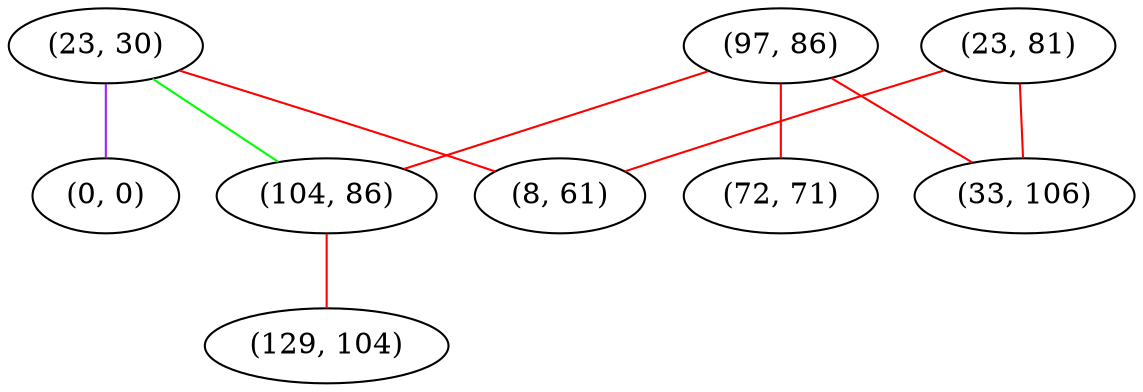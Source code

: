graph "" {
"(23, 30)";
"(0, 0)";
"(97, 86)";
"(23, 81)";
"(104, 86)";
"(129, 104)";
"(8, 61)";
"(72, 71)";
"(33, 106)";
"(23, 30)" -- "(104, 86)"  [color=green, key=0, weight=2];
"(23, 30)" -- "(0, 0)"  [color=purple, key=0, weight=4];
"(23, 30)" -- "(8, 61)"  [color=red, key=0, weight=1];
"(97, 86)" -- "(33, 106)"  [color=red, key=0, weight=1];
"(97, 86)" -- "(104, 86)"  [color=red, key=0, weight=1];
"(97, 86)" -- "(72, 71)"  [color=red, key=0, weight=1];
"(23, 81)" -- "(33, 106)"  [color=red, key=0, weight=1];
"(23, 81)" -- "(8, 61)"  [color=red, key=0, weight=1];
"(104, 86)" -- "(129, 104)"  [color=red, key=0, weight=1];
}
